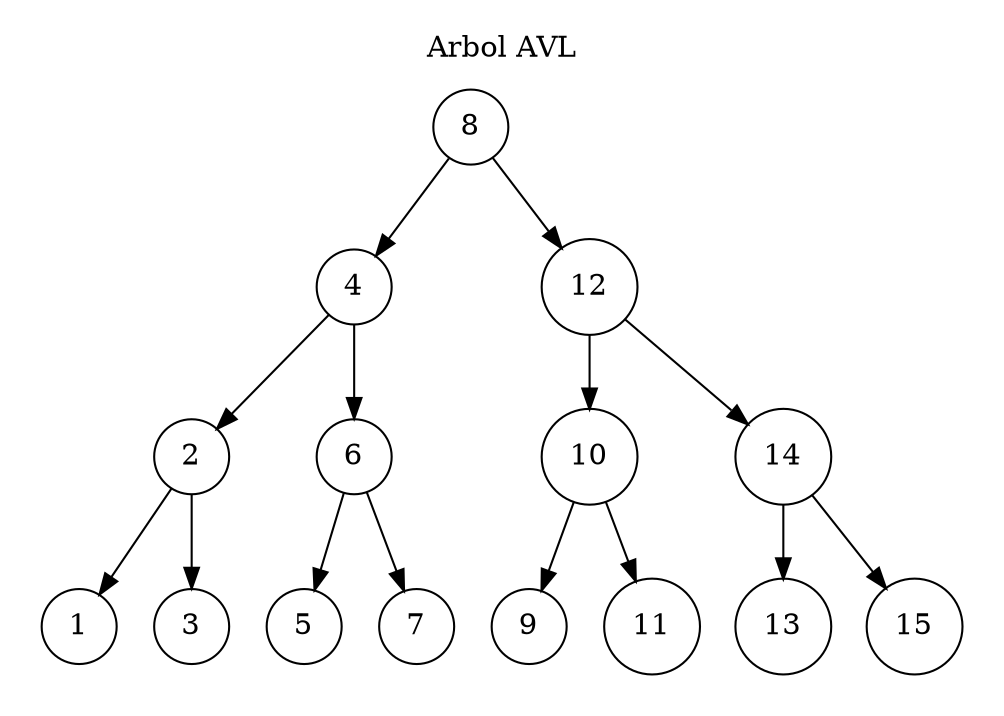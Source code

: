 digraph AVL{
	node[shape=circle];
	graph[pencolor=transparent];
	subgraph cluster_0{
		label = "Arbol AVL";
	"8" -> "4";
	"8" -> "12";
	"4" -> "2";
	"4" -> "6";
	"2" -> "1";
	"2" -> "3";
	"6" -> "5";
	"6" -> "7";
	"12" -> "10";
	"12" -> "14";
	"10" -> "9";
	"10" -> "11";
	"14" -> "13";
	"14" -> "15";
		}
}
